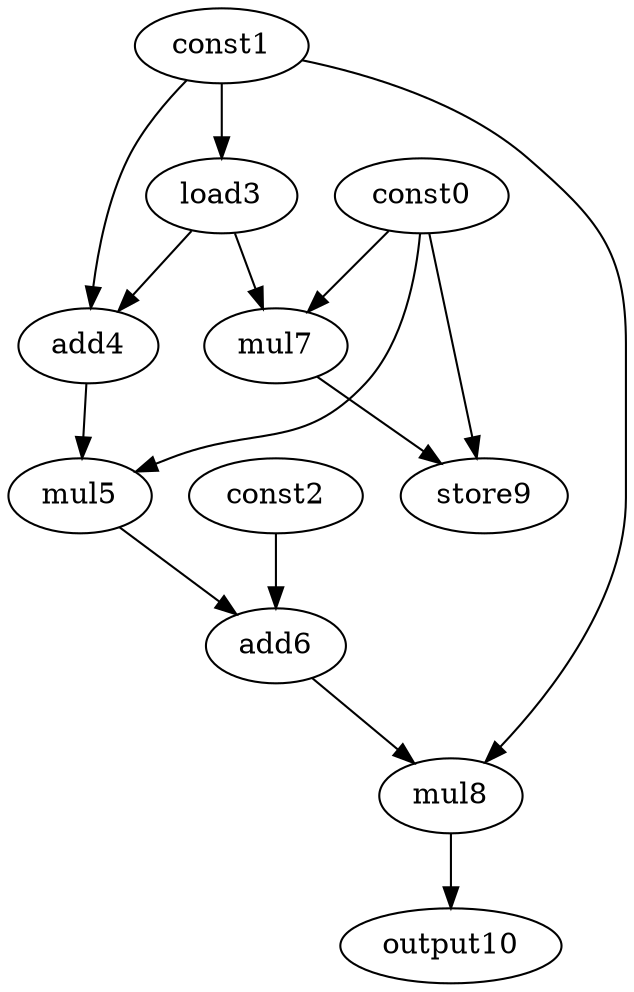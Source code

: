digraph G { 
const0[opcode=const]; 
const1[opcode=const]; 
const2[opcode=const]; 
load3[opcode=load]; 
add4[opcode=add]; 
mul5[opcode=mul]; 
add6[opcode=add]; 
mul7[opcode=mul]; 
mul8[opcode=mul]; 
store9[opcode=store]; 
output10[opcode=output]; 
const1->load3[operand=0];
const1->add4[operand=0];
load3->add4[operand=1];
const0->mul7[operand=0];
load3->mul7[operand=1];
const0->mul5[operand=0];
add4->mul5[operand=1];
mul7->store9[operand=0];
const0->store9[operand=1];
const2->add6[operand=0];
mul5->add6[operand=1];
const1->mul8[operand=0];
add6->mul8[operand=1];
mul8->output10[operand=0];
}
